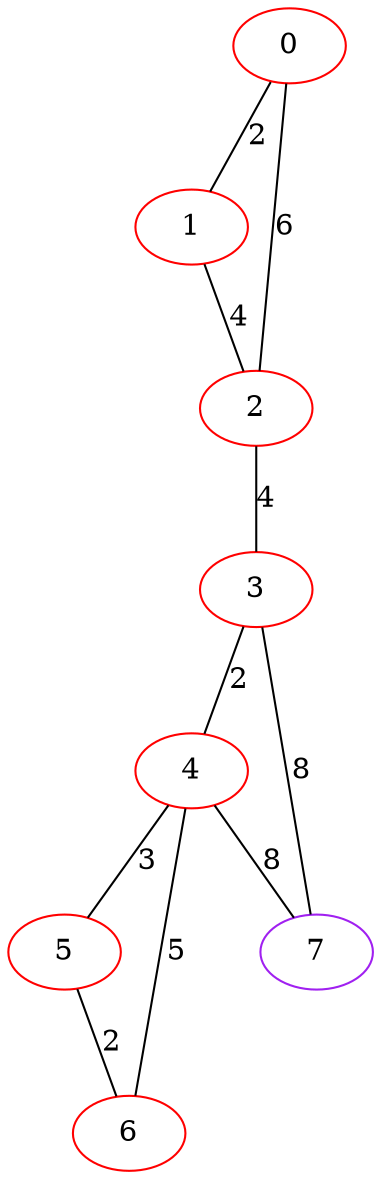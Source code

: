 graph "" {
0 [color=red, weight=1];
1 [color=red, weight=1];
2 [color=red, weight=1];
3 [color=red, weight=1];
4 [color=red, weight=1];
5 [color=red, weight=1];
6 [color=red, weight=1];
7 [color=purple, weight=4];
0 -- 1  [key=0, label=2];
0 -- 2  [key=0, label=6];
1 -- 2  [key=0, label=4];
2 -- 3  [key=0, label=4];
3 -- 4  [key=0, label=2];
3 -- 7  [key=0, label=8];
4 -- 5  [key=0, label=3];
4 -- 6  [key=0, label=5];
4 -- 7  [key=0, label=8];
5 -- 6  [key=0, label=2];
}
